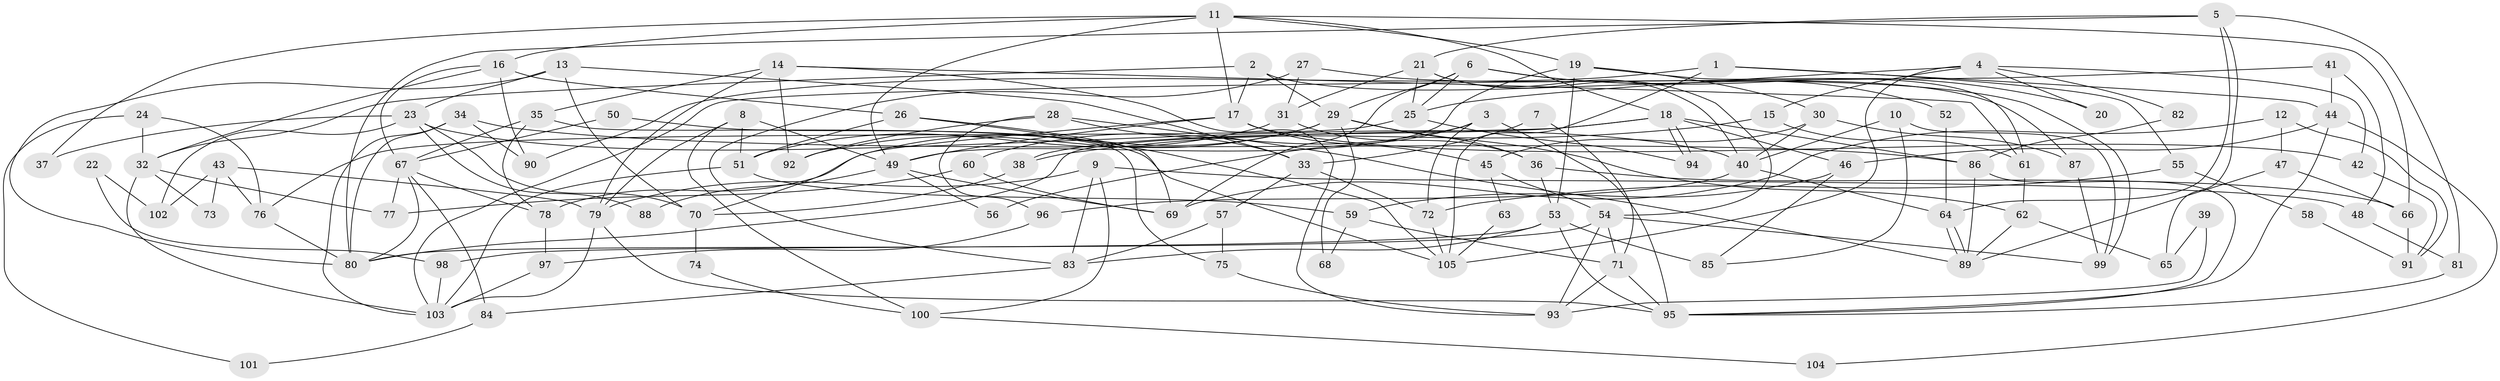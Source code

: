 // Generated by graph-tools (version 1.1) at 2025/50/03/09/25 03:50:15]
// undirected, 105 vertices, 210 edges
graph export_dot {
graph [start="1"]
  node [color=gray90,style=filled];
  1;
  2;
  3;
  4;
  5;
  6;
  7;
  8;
  9;
  10;
  11;
  12;
  13;
  14;
  15;
  16;
  17;
  18;
  19;
  20;
  21;
  22;
  23;
  24;
  25;
  26;
  27;
  28;
  29;
  30;
  31;
  32;
  33;
  34;
  35;
  36;
  37;
  38;
  39;
  40;
  41;
  42;
  43;
  44;
  45;
  46;
  47;
  48;
  49;
  50;
  51;
  52;
  53;
  54;
  55;
  56;
  57;
  58;
  59;
  60;
  61;
  62;
  63;
  64;
  65;
  66;
  67;
  68;
  69;
  70;
  71;
  72;
  73;
  74;
  75;
  76;
  77;
  78;
  79;
  80;
  81;
  82;
  83;
  84;
  85;
  86;
  87;
  88;
  89;
  90;
  91;
  92;
  93;
  94;
  95;
  96;
  97;
  98;
  99;
  100;
  101;
  102;
  103;
  104;
  105;
  1 -- 44;
  1 -- 90;
  1 -- 55;
  1 -- 105;
  2 -- 32;
  2 -- 17;
  2 -- 29;
  2 -- 87;
  3 -- 60;
  3 -- 95;
  3 -- 56;
  3 -- 72;
  4 -- 105;
  4 -- 15;
  4 -- 20;
  4 -- 25;
  4 -- 42;
  4 -- 82;
  5 -- 80;
  5 -- 64;
  5 -- 21;
  5 -- 65;
  5 -- 81;
  6 -- 25;
  6 -- 29;
  6 -- 20;
  6 -- 52;
  6 -- 69;
  7 -- 71;
  7 -- 33;
  8 -- 51;
  8 -- 79;
  8 -- 49;
  8 -- 100;
  9 -- 48;
  9 -- 79;
  9 -- 83;
  9 -- 100;
  10 -- 85;
  10 -- 99;
  10 -- 40;
  11 -- 18;
  11 -- 49;
  11 -- 16;
  11 -- 17;
  11 -- 19;
  11 -- 37;
  11 -- 66;
  12 -- 69;
  12 -- 47;
  12 -- 91;
  13 -- 80;
  13 -- 23;
  13 -- 33;
  13 -- 70;
  14 -- 35;
  14 -- 92;
  14 -- 61;
  14 -- 79;
  14 -- 93;
  15 -- 61;
  15 -- 38;
  16 -- 26;
  16 -- 32;
  16 -- 67;
  16 -- 90;
  17 -- 49;
  17 -- 42;
  17 -- 45;
  17 -- 70;
  18 -- 94;
  18 -- 94;
  18 -- 86;
  18 -- 38;
  18 -- 46;
  18 -- 80;
  19 -- 53;
  19 -- 30;
  19 -- 49;
  19 -- 61;
  21 -- 54;
  21 -- 25;
  21 -- 31;
  21 -- 40;
  22 -- 98;
  22 -- 102;
  23 -- 40;
  23 -- 70;
  23 -- 37;
  23 -- 88;
  23 -- 102;
  24 -- 76;
  24 -- 32;
  24 -- 101;
  25 -- 76;
  25 -- 94;
  26 -- 51;
  26 -- 69;
  26 -- 105;
  27 -- 31;
  27 -- 83;
  27 -- 99;
  28 -- 33;
  28 -- 89;
  28 -- 92;
  28 -- 96;
  29 -- 78;
  29 -- 36;
  29 -- 62;
  29 -- 68;
  29 -- 92;
  30 -- 40;
  30 -- 45;
  30 -- 87;
  31 -- 36;
  31 -- 51;
  32 -- 103;
  32 -- 73;
  32 -- 77;
  33 -- 72;
  33 -- 57;
  34 -- 80;
  34 -- 86;
  34 -- 90;
  34 -- 103;
  35 -- 67;
  35 -- 78;
  35 -- 75;
  36 -- 66;
  36 -- 53;
  38 -- 70;
  39 -- 65;
  39 -- 93;
  40 -- 64;
  40 -- 96;
  41 -- 44;
  41 -- 103;
  41 -- 48;
  42 -- 91;
  43 -- 76;
  43 -- 79;
  43 -- 73;
  43 -- 102;
  44 -- 46;
  44 -- 95;
  44 -- 104;
  45 -- 54;
  45 -- 63;
  46 -- 59;
  46 -- 85;
  47 -- 89;
  47 -- 66;
  48 -- 81;
  49 -- 56;
  49 -- 69;
  49 -- 88;
  50 -- 67;
  50 -- 105;
  51 -- 103;
  51 -- 59;
  52 -- 64;
  53 -- 83;
  53 -- 85;
  53 -- 95;
  53 -- 98;
  54 -- 99;
  54 -- 71;
  54 -- 80;
  54 -- 93;
  55 -- 72;
  55 -- 58;
  57 -- 75;
  57 -- 83;
  58 -- 91;
  59 -- 71;
  59 -- 68;
  60 -- 69;
  60 -- 77;
  61 -- 62;
  62 -- 65;
  62 -- 89;
  63 -- 105;
  64 -- 89;
  64 -- 89;
  66 -- 91;
  67 -- 80;
  67 -- 77;
  67 -- 78;
  67 -- 84;
  70 -- 74;
  71 -- 93;
  71 -- 95;
  72 -- 105;
  74 -- 100;
  75 -- 93;
  76 -- 80;
  78 -- 97;
  79 -- 95;
  79 -- 103;
  81 -- 95;
  82 -- 86;
  83 -- 84;
  84 -- 101;
  86 -- 95;
  86 -- 89;
  87 -- 99;
  96 -- 97;
  97 -- 103;
  98 -- 103;
  100 -- 104;
}
